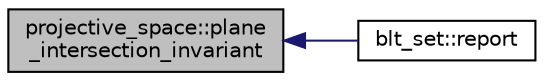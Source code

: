 digraph "projective_space::plane_intersection_invariant"
{
  edge [fontname="Helvetica",fontsize="10",labelfontname="Helvetica",labelfontsize="10"];
  node [fontname="Helvetica",fontsize="10",shape=record];
  rankdir="LR";
  Node2604 [label="projective_space::plane\l_intersection_invariant",height=0.2,width=0.4,color="black", fillcolor="grey75", style="filled", fontcolor="black"];
  Node2604 -> Node2605 [dir="back",color="midnightblue",fontsize="10",style="solid",fontname="Helvetica"];
  Node2605 [label="blt_set::report",height=0.2,width=0.4,color="black", fillcolor="white", style="filled",URL="$d1/d3d/classblt__set.html#a6b19f88bd2b92ebfba7e7c362eb9065c"];
}
